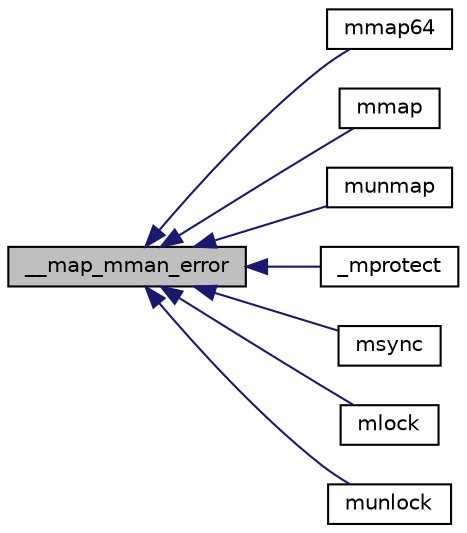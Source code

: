 digraph "__map_mman_error"
{
  edge [fontname="Helvetica",fontsize="10",labelfontname="Helvetica",labelfontsize="10"];
  node [fontname="Helvetica",fontsize="10",shape=record];
  rankdir="LR";
  Node1 [label="__map_mman_error",height=0.2,width=0.4,color="black", fillcolor="grey75", style="filled", fontcolor="black"];
  Node1 -> Node2 [dir="back",color="midnightblue",fontsize="10",style="solid",fontname="Helvetica"];
  Node2 [label="mmap64",height=0.2,width=0.4,color="black", fillcolor="white", style="filled",URL="$mman_8cpp.html#a4e52783c663042b2641ecdee813ca148"];
  Node1 -> Node3 [dir="back",color="midnightblue",fontsize="10",style="solid",fontname="Helvetica"];
  Node3 [label="mmap",height=0.2,width=0.4,color="black", fillcolor="white", style="filled",URL="$mman_8cpp.html#a40df37f50690f71a321ceec8fb8f0e46"];
  Node1 -> Node4 [dir="back",color="midnightblue",fontsize="10",style="solid",fontname="Helvetica"];
  Node4 [label="munmap",height=0.2,width=0.4,color="black", fillcolor="white", style="filled",URL="$mman_8cpp.html#ad86d136102414e49601bdf4ac9c5e805"];
  Node1 -> Node5 [dir="back",color="midnightblue",fontsize="10",style="solid",fontname="Helvetica"];
  Node5 [label="_mprotect",height=0.2,width=0.4,color="black", fillcolor="white", style="filled",URL="$mman_8cpp.html#aa2bc2d42da6d412a75df6f08e431d8bf"];
  Node1 -> Node6 [dir="back",color="midnightblue",fontsize="10",style="solid",fontname="Helvetica"];
  Node6 [label="msync",height=0.2,width=0.4,color="black", fillcolor="white", style="filled",URL="$mman_8cpp.html#a19346f8786bde6c03bfaccea0f330df9"];
  Node1 -> Node7 [dir="back",color="midnightblue",fontsize="10",style="solid",fontname="Helvetica"];
  Node7 [label="mlock",height=0.2,width=0.4,color="black", fillcolor="white", style="filled",URL="$mman_8cpp.html#a2bea9afbae7b30234f05fa0a5a57df72"];
  Node1 -> Node8 [dir="back",color="midnightblue",fontsize="10",style="solid",fontname="Helvetica"];
  Node8 [label="munlock",height=0.2,width=0.4,color="black", fillcolor="white", style="filled",URL="$mman_8cpp.html#a0db8c623bf50e5b897a345cd6f0d0645"];
}
